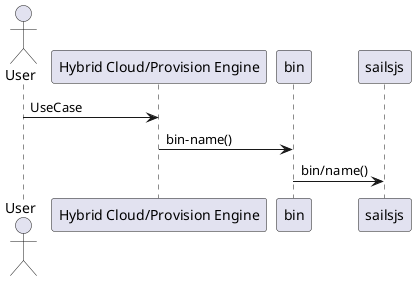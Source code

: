@startuml
actor User

User -> "Hybrid Cloud/Provision Engine": UseCase
"Hybrid Cloud/Provision Engine" -> bin: bin-name()
bin -> sailsjs: bin/name()

@enduml
